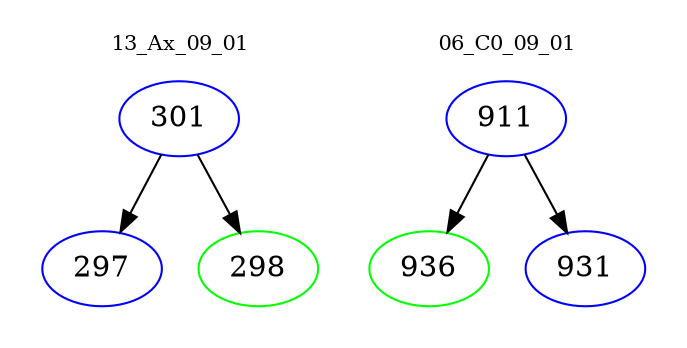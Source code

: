 digraph{
subgraph cluster_0 {
color = white
label = "13_Ax_09_01";
fontsize=10;
T0_301 [label="301", color="blue"]
T0_301 -> T0_297 [color="black"]
T0_297 [label="297", color="blue"]
T0_301 -> T0_298 [color="black"]
T0_298 [label="298", color="green"]
}
subgraph cluster_1 {
color = white
label = "06_C0_09_01";
fontsize=10;
T1_911 [label="911", color="blue"]
T1_911 -> T1_936 [color="black"]
T1_936 [label="936", color="green"]
T1_911 -> T1_931 [color="black"]
T1_931 [label="931", color="blue"]
}
}
